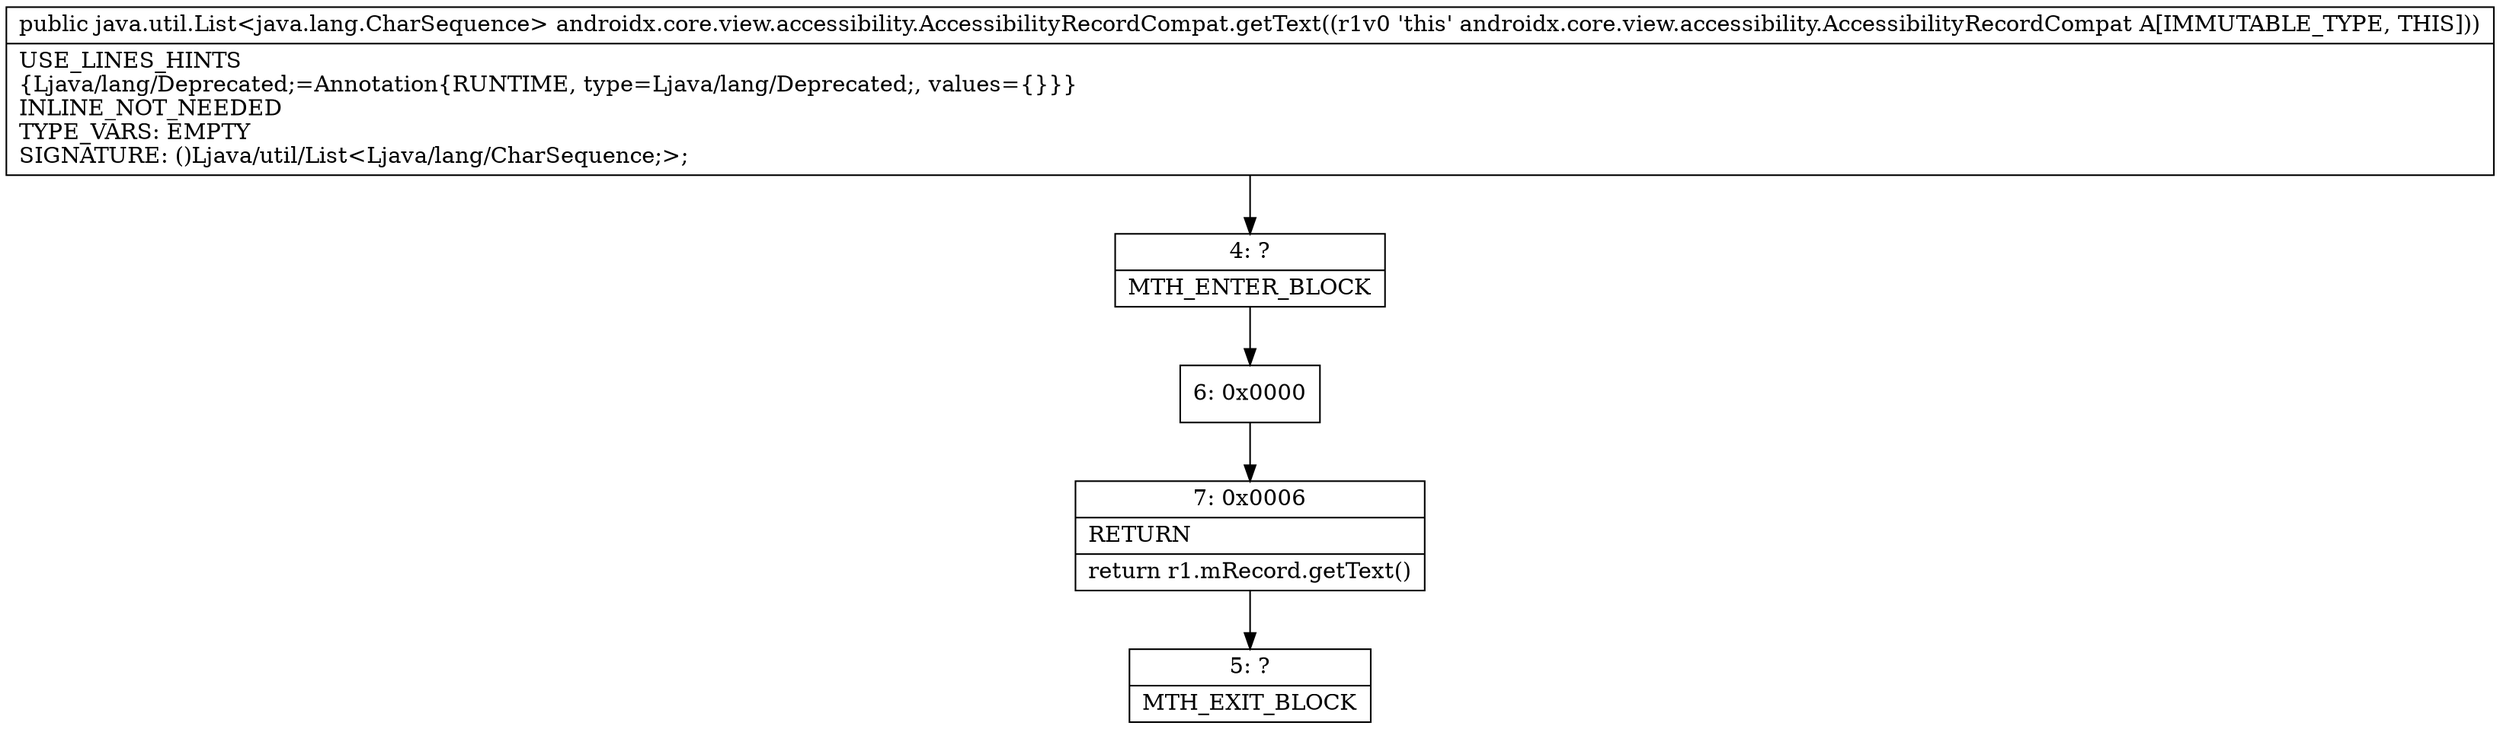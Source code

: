 digraph "CFG forandroidx.core.view.accessibility.AccessibilityRecordCompat.getText()Ljava\/util\/List;" {
Node_4 [shape=record,label="{4\:\ ?|MTH_ENTER_BLOCK\l}"];
Node_6 [shape=record,label="{6\:\ 0x0000}"];
Node_7 [shape=record,label="{7\:\ 0x0006|RETURN\l|return r1.mRecord.getText()\l}"];
Node_5 [shape=record,label="{5\:\ ?|MTH_EXIT_BLOCK\l}"];
MethodNode[shape=record,label="{public java.util.List\<java.lang.CharSequence\> androidx.core.view.accessibility.AccessibilityRecordCompat.getText((r1v0 'this' androidx.core.view.accessibility.AccessibilityRecordCompat A[IMMUTABLE_TYPE, THIS]))  | USE_LINES_HINTS\l\{Ljava\/lang\/Deprecated;=Annotation\{RUNTIME, type=Ljava\/lang\/Deprecated;, values=\{\}\}\}\lINLINE_NOT_NEEDED\lTYPE_VARS: EMPTY\lSIGNATURE: ()Ljava\/util\/List\<Ljava\/lang\/CharSequence;\>;\l}"];
MethodNode -> Node_4;Node_4 -> Node_6;
Node_6 -> Node_7;
Node_7 -> Node_5;
}

